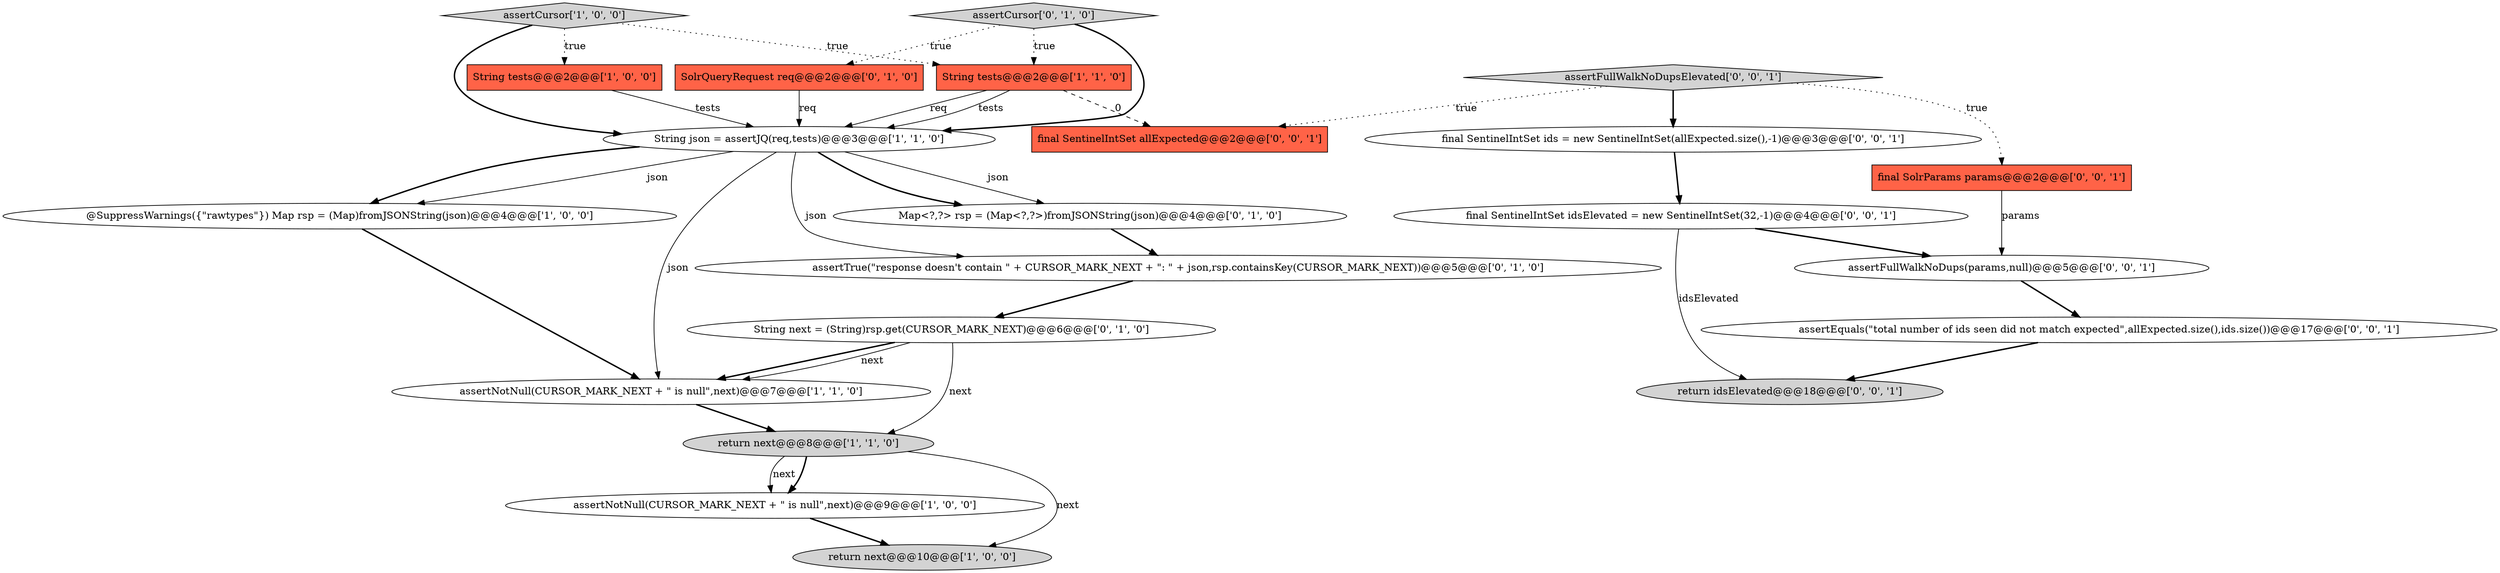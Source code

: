 digraph {
5 [style = filled, label = "assertCursor['1', '0', '0']", fillcolor = lightgray, shape = diamond image = "AAA0AAABBB1BBB"];
12 [style = filled, label = "assertCursor['0', '1', '0']", fillcolor = lightgray, shape = diamond image = "AAA0AAABBB2BBB"];
4 [style = filled, label = "assertNotNull(CURSOR_MARK_NEXT + \" is null\",next)@@@9@@@['1', '0', '0']", fillcolor = white, shape = ellipse image = "AAA0AAABBB1BBB"];
10 [style = filled, label = "Map<?,?> rsp = (Map<?,?>)fromJSONString(json)@@@4@@@['0', '1', '0']", fillcolor = white, shape = ellipse image = "AAA0AAABBB2BBB"];
9 [style = filled, label = "SolrQueryRequest req@@@2@@@['0', '1', '0']", fillcolor = tomato, shape = box image = "AAA0AAABBB2BBB"];
16 [style = filled, label = "return idsElevated@@@18@@@['0', '0', '1']", fillcolor = lightgray, shape = ellipse image = "AAA0AAABBB3BBB"];
8 [style = filled, label = "String json = assertJQ(req,tests)@@@3@@@['1', '1', '0']", fillcolor = white, shape = ellipse image = "AAA0AAABBB1BBB"];
0 [style = filled, label = "assertNotNull(CURSOR_MARK_NEXT + \" is null\",next)@@@7@@@['1', '1', '0']", fillcolor = white, shape = ellipse image = "AAA0AAABBB1BBB"];
6 [style = filled, label = "String tests@@@2@@@['1', '1', '0']", fillcolor = tomato, shape = box image = "AAA0AAABBB1BBB"];
21 [style = filled, label = "final SentinelIntSet allExpected@@@2@@@['0', '0', '1']", fillcolor = tomato, shape = box image = "AAA0AAABBB3BBB"];
18 [style = filled, label = "final SentinelIntSet idsElevated = new SentinelIntSet(32,-1)@@@4@@@['0', '0', '1']", fillcolor = white, shape = ellipse image = "AAA0AAABBB3BBB"];
1 [style = filled, label = "String tests@@@2@@@['1', '0', '0']", fillcolor = tomato, shape = box image = "AAA0AAABBB1BBB"];
19 [style = filled, label = "assertEquals(\"total number of ids seen did not match expected\",allExpected.size(),ids.size())@@@17@@@['0', '0', '1']", fillcolor = white, shape = ellipse image = "AAA0AAABBB3BBB"];
20 [style = filled, label = "assertFullWalkNoDupsElevated['0', '0', '1']", fillcolor = lightgray, shape = diamond image = "AAA0AAABBB3BBB"];
17 [style = filled, label = "final SentinelIntSet ids = new SentinelIntSet(allExpected.size(),-1)@@@3@@@['0', '0', '1']", fillcolor = white, shape = ellipse image = "AAA0AAABBB3BBB"];
14 [style = filled, label = "final SolrParams params@@@2@@@['0', '0', '1']", fillcolor = tomato, shape = box image = "AAA0AAABBB3BBB"];
3 [style = filled, label = "return next@@@10@@@['1', '0', '0']", fillcolor = lightgray, shape = ellipse image = "AAA0AAABBB1BBB"];
7 [style = filled, label = "@SuppressWarnings({\"rawtypes\"}) Map rsp = (Map)fromJSONString(json)@@@4@@@['1', '0', '0']", fillcolor = white, shape = ellipse image = "AAA0AAABBB1BBB"];
13 [style = filled, label = "assertTrue(\"response doesn't contain \" + CURSOR_MARK_NEXT + \": \" + json,rsp.containsKey(CURSOR_MARK_NEXT))@@@5@@@['0', '1', '0']", fillcolor = white, shape = ellipse image = "AAA0AAABBB2BBB"];
2 [style = filled, label = "return next@@@8@@@['1', '1', '0']", fillcolor = lightgray, shape = ellipse image = "AAA0AAABBB1BBB"];
15 [style = filled, label = "assertFullWalkNoDups(params,null)@@@5@@@['0', '0', '1']", fillcolor = white, shape = ellipse image = "AAA0AAABBB3BBB"];
11 [style = filled, label = "String next = (String)rsp.get(CURSOR_MARK_NEXT)@@@6@@@['0', '1', '0']", fillcolor = white, shape = ellipse image = "AAA0AAABBB2BBB"];
11->2 [style = solid, label="next"];
9->8 [style = solid, label="req"];
5->8 [style = bold, label=""];
2->4 [style = bold, label=""];
8->13 [style = solid, label="json"];
2->4 [style = solid, label="next"];
20->21 [style = dotted, label="true"];
18->16 [style = solid, label="idsElevated"];
8->10 [style = solid, label="json"];
11->0 [style = bold, label=""];
1->8 [style = solid, label="tests"];
2->3 [style = solid, label="next"];
6->8 [style = solid, label="req"];
15->19 [style = bold, label=""];
11->0 [style = solid, label="next"];
19->16 [style = bold, label=""];
5->6 [style = dotted, label="true"];
13->11 [style = bold, label=""];
8->7 [style = solid, label="json"];
10->13 [style = bold, label=""];
14->15 [style = solid, label="params"];
12->9 [style = dotted, label="true"];
18->15 [style = bold, label=""];
7->0 [style = bold, label=""];
6->21 [style = dashed, label="0"];
6->8 [style = solid, label="tests"];
8->7 [style = bold, label=""];
20->17 [style = bold, label=""];
5->1 [style = dotted, label="true"];
0->2 [style = bold, label=""];
12->6 [style = dotted, label="true"];
12->8 [style = bold, label=""];
4->3 [style = bold, label=""];
8->10 [style = bold, label=""];
8->0 [style = solid, label="json"];
20->14 [style = dotted, label="true"];
17->18 [style = bold, label=""];
}
